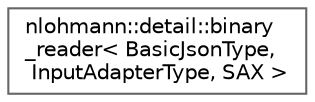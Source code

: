digraph "Graphical Class Hierarchy"
{
 // LATEX_PDF_SIZE
  bgcolor="transparent";
  edge [fontname=Helvetica,fontsize=10,labelfontname=Helvetica,labelfontsize=10];
  node [fontname=Helvetica,fontsize=10,shape=box,height=0.2,width=0.4];
  rankdir="LR";
  Node0 [id="Node000000",label="nlohmann::detail::binary\l_reader\< BasicJsonType,\l InputAdapterType, SAX \>",height=0.2,width=0.4,color="grey40", fillcolor="white", style="filled",URL="$classnlohmann_1_1detail_1_1binary__reader.html",tooltip="deserialization of CBOR, MessagePack, and UBJSON values"];
}
